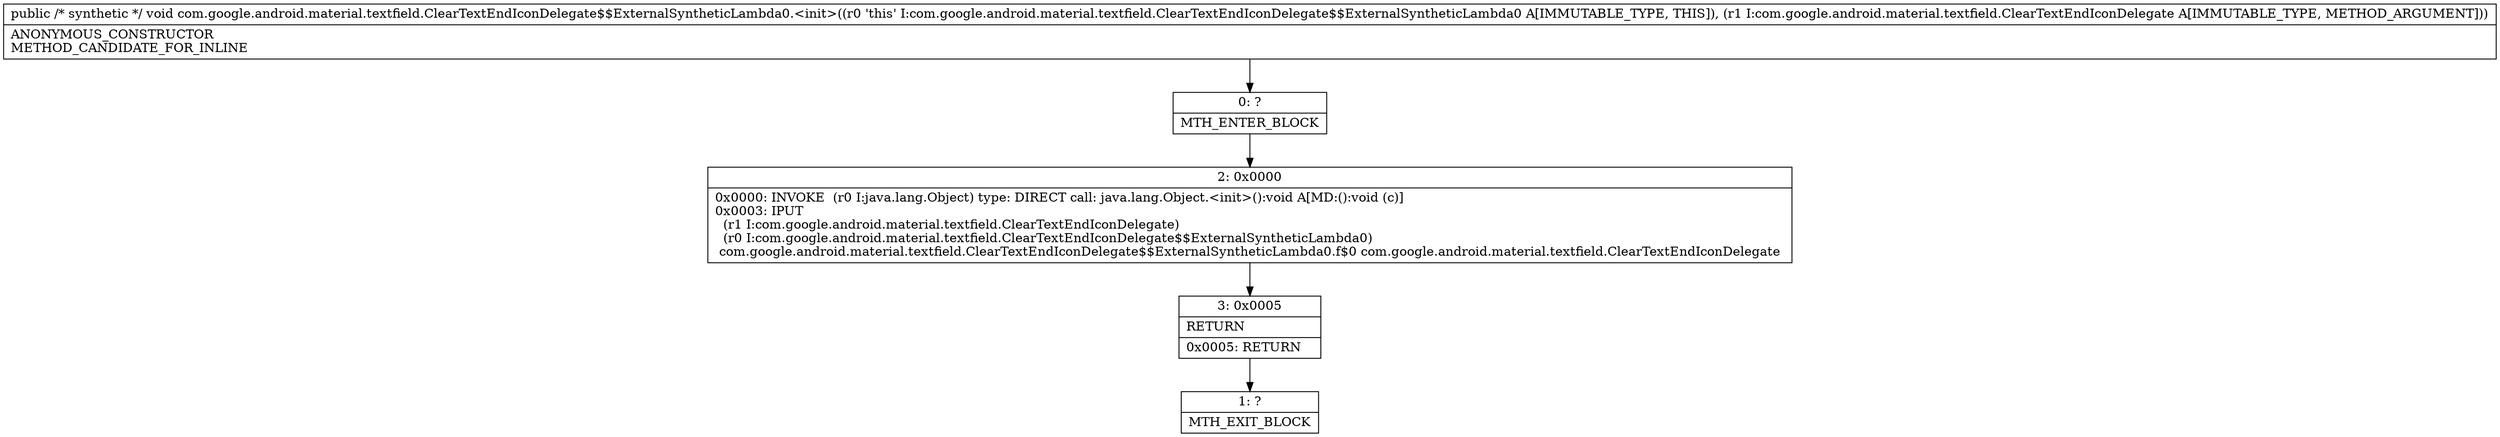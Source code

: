digraph "CFG forcom.google.android.material.textfield.ClearTextEndIconDelegate$$ExternalSyntheticLambda0.\<init\>(Lcom\/google\/android\/material\/textfield\/ClearTextEndIconDelegate;)V" {
Node_0 [shape=record,label="{0\:\ ?|MTH_ENTER_BLOCK\l}"];
Node_2 [shape=record,label="{2\:\ 0x0000|0x0000: INVOKE  (r0 I:java.lang.Object) type: DIRECT call: java.lang.Object.\<init\>():void A[MD:():void (c)]\l0x0003: IPUT  \l  (r1 I:com.google.android.material.textfield.ClearTextEndIconDelegate)\l  (r0 I:com.google.android.material.textfield.ClearTextEndIconDelegate$$ExternalSyntheticLambda0)\l com.google.android.material.textfield.ClearTextEndIconDelegate$$ExternalSyntheticLambda0.f$0 com.google.android.material.textfield.ClearTextEndIconDelegate \l}"];
Node_3 [shape=record,label="{3\:\ 0x0005|RETURN\l|0x0005: RETURN   \l}"];
Node_1 [shape=record,label="{1\:\ ?|MTH_EXIT_BLOCK\l}"];
MethodNode[shape=record,label="{public \/* synthetic *\/ void com.google.android.material.textfield.ClearTextEndIconDelegate$$ExternalSyntheticLambda0.\<init\>((r0 'this' I:com.google.android.material.textfield.ClearTextEndIconDelegate$$ExternalSyntheticLambda0 A[IMMUTABLE_TYPE, THIS]), (r1 I:com.google.android.material.textfield.ClearTextEndIconDelegate A[IMMUTABLE_TYPE, METHOD_ARGUMENT]))  | ANONYMOUS_CONSTRUCTOR\lMETHOD_CANDIDATE_FOR_INLINE\l}"];
MethodNode -> Node_0;Node_0 -> Node_2;
Node_2 -> Node_3;
Node_3 -> Node_1;
}

